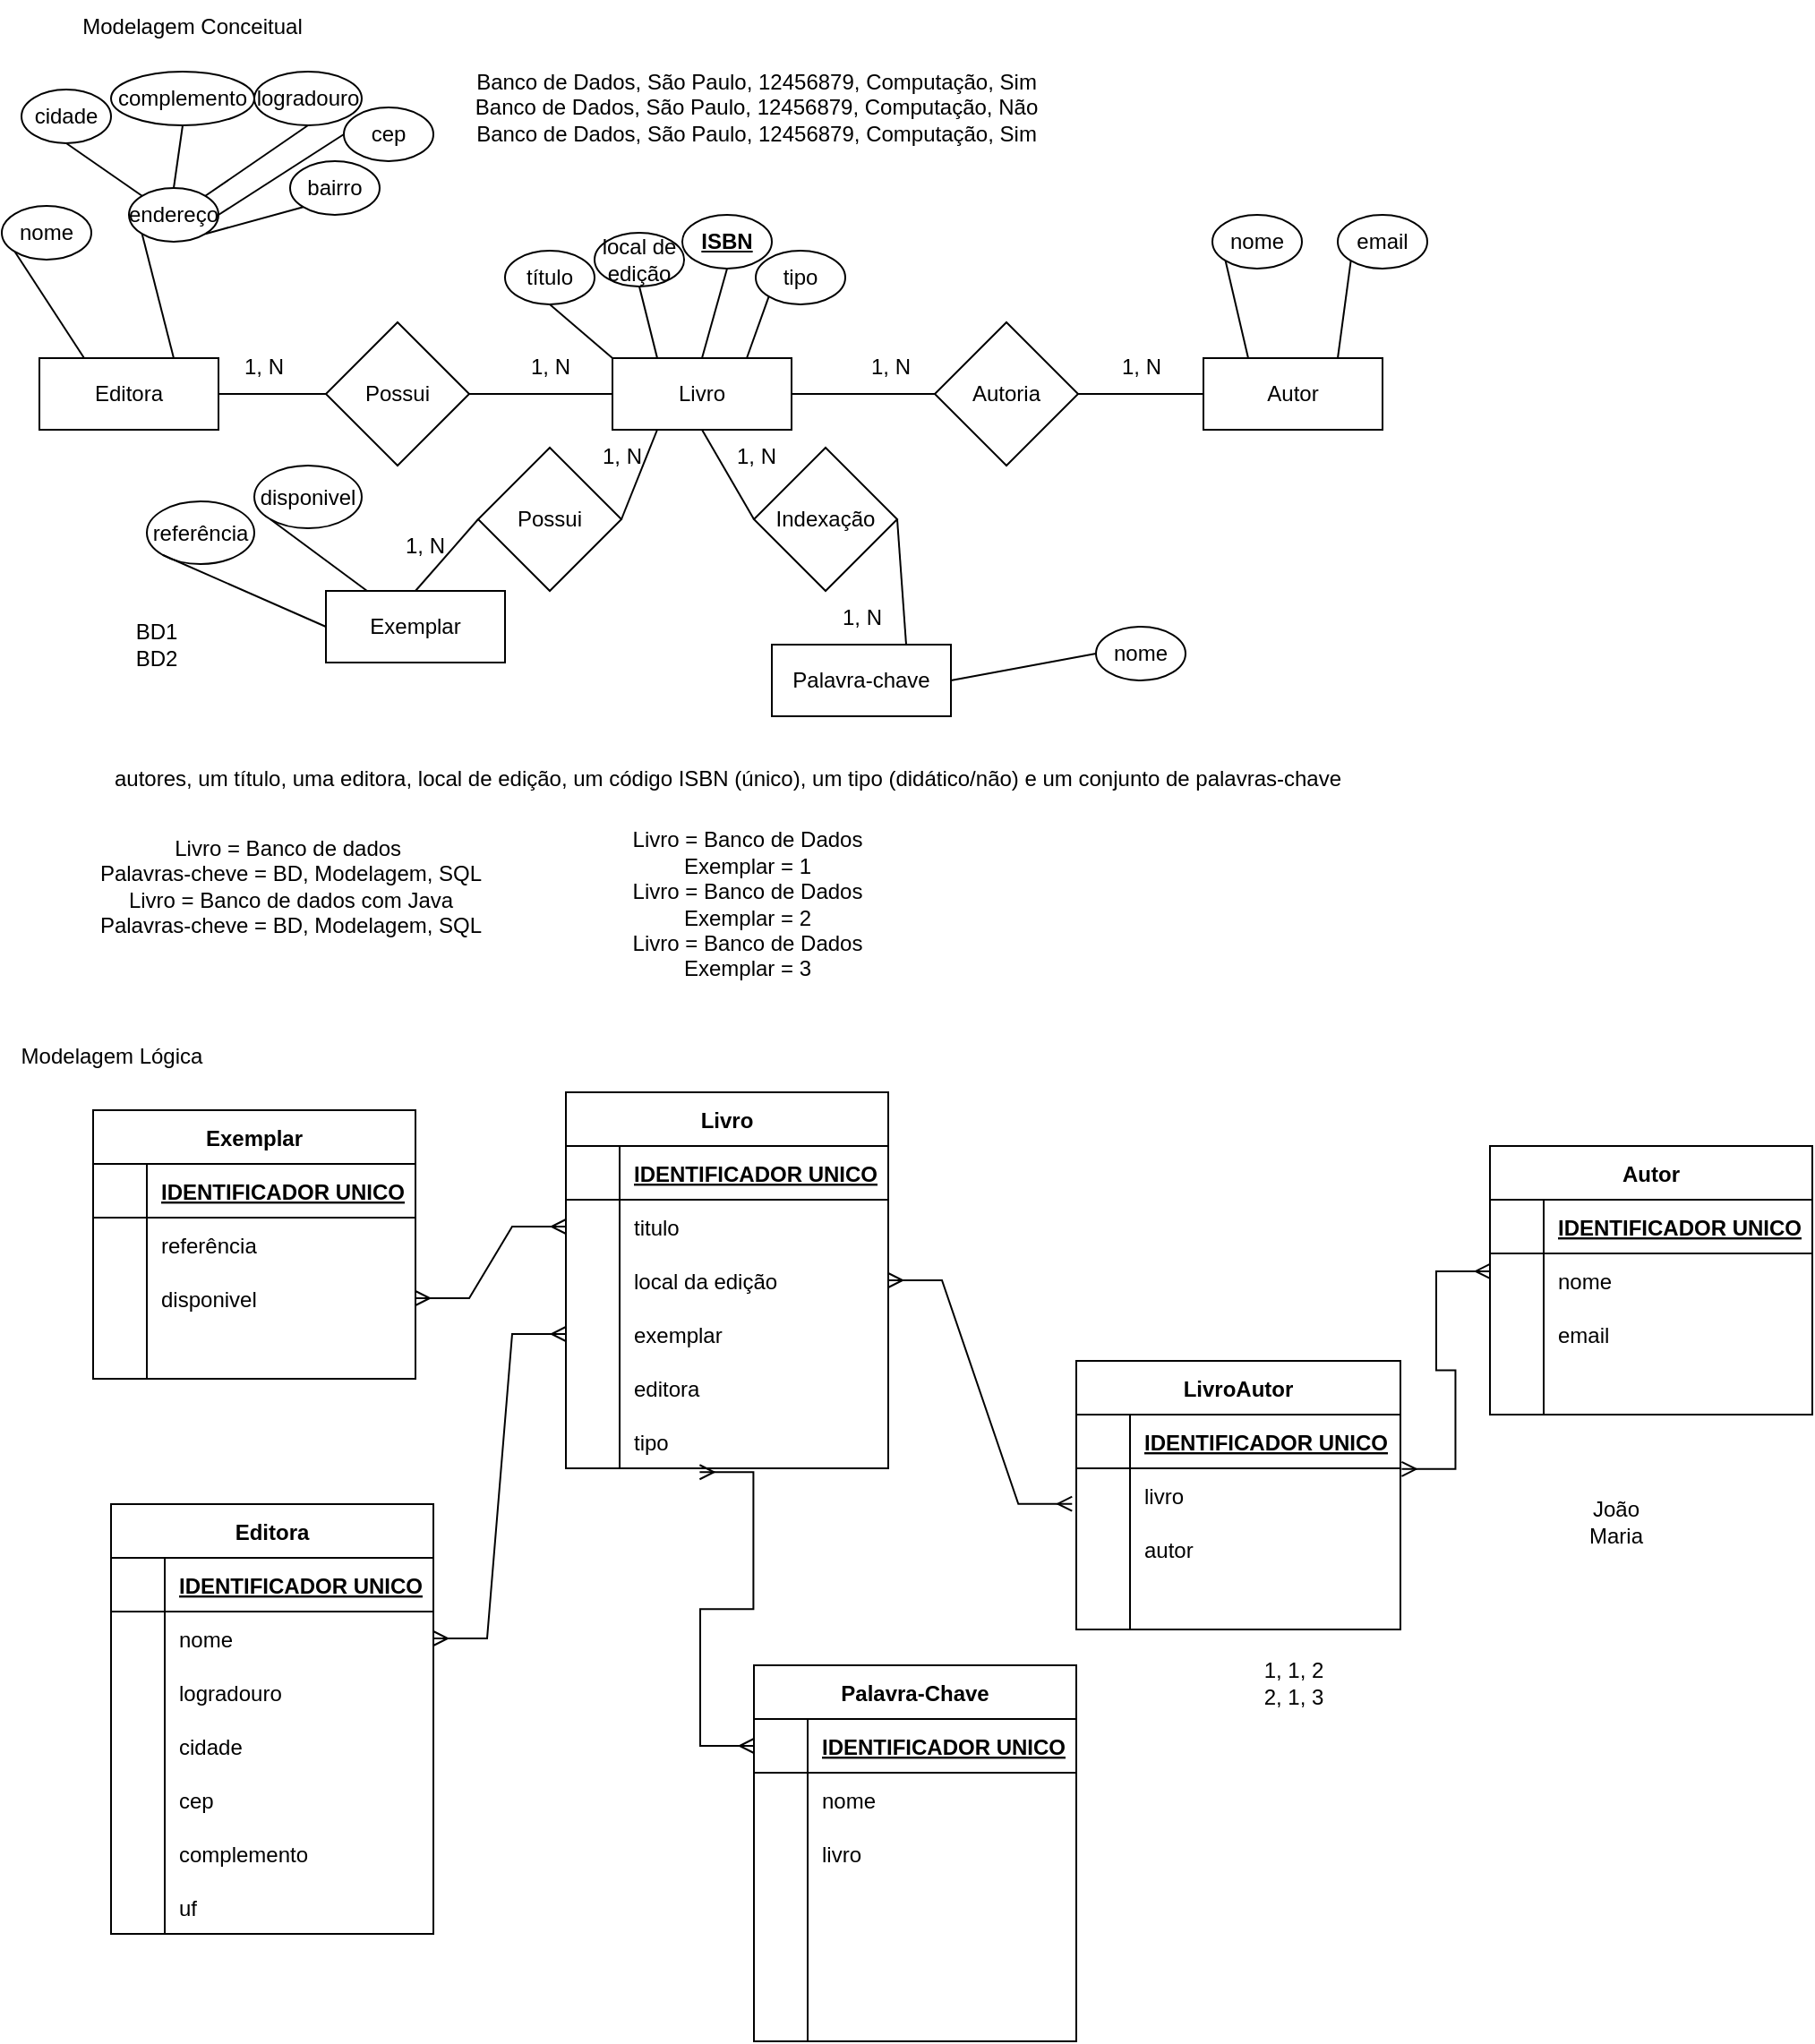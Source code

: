 <mxfile version="20.8.16" type="device"><diagram name="Página-1" id="pI5eYN1Rfsv0cfAv3GrL"><mxGraphModel dx="819" dy="455" grid="1" gridSize="10" guides="1" tooltips="1" connect="1" arrows="1" fold="1" page="1" pageScale="1" pageWidth="827" pageHeight="1169" math="0" shadow="0"><root><mxCell id="0"/><mxCell id="1" parent="0"/><mxCell id="MhJqX0n-lz1QTFy1PH6d-1" value="Livro" style="rounded=0;whiteSpace=wrap;html=1;" vertex="1" parent="1"><mxGeometry x="350" y="280" width="100" height="40" as="geometry"/></mxCell><mxCell id="MhJqX0n-lz1QTFy1PH6d-2" value="Autor" style="rounded=0;whiteSpace=wrap;html=1;" vertex="1" parent="1"><mxGeometry x="680" y="280" width="100" height="40" as="geometry"/></mxCell><mxCell id="MhJqX0n-lz1QTFy1PH6d-3" value="Editora" style="rounded=0;whiteSpace=wrap;html=1;" vertex="1" parent="1"><mxGeometry x="30" y="280" width="100" height="40" as="geometry"/></mxCell><mxCell id="MhJqX0n-lz1QTFy1PH6d-4" value="título" style="ellipse;whiteSpace=wrap;html=1;" vertex="1" parent="1"><mxGeometry x="290" y="220" width="50" height="30" as="geometry"/></mxCell><mxCell id="MhJqX0n-lz1QTFy1PH6d-6" value="autores, um título, uma editora, local de edição, um código ISBN (único), um tipo (didático/não) e um conjunto de palavras-chave" style="text;html=1;align=center;verticalAlign=middle;resizable=0;points=[];autosize=1;strokeColor=none;fillColor=none;" vertex="1" parent="1"><mxGeometry x="59" y="500" width="710" height="30" as="geometry"/></mxCell><mxCell id="MhJqX0n-lz1QTFy1PH6d-7" value="Autoria" style="rhombus;whiteSpace=wrap;html=1;" vertex="1" parent="1"><mxGeometry x="530" y="260" width="80" height="80" as="geometry"/></mxCell><mxCell id="MhJqX0n-lz1QTFy1PH6d-9" value="" style="endArrow=none;html=1;rounded=0;entryX=0;entryY=0.5;entryDx=0;entryDy=0;exitX=1;exitY=0.5;exitDx=0;exitDy=0;" edge="1" parent="1" source="MhJqX0n-lz1QTFy1PH6d-1" target="MhJqX0n-lz1QTFy1PH6d-7"><mxGeometry width="50" height="50" relative="1" as="geometry"><mxPoint x="380" y="410" as="sourcePoint"/><mxPoint x="430" y="360" as="targetPoint"/></mxGeometry></mxCell><mxCell id="MhJqX0n-lz1QTFy1PH6d-10" value="" style="endArrow=none;html=1;rounded=0;entryX=0;entryY=0.5;entryDx=0;entryDy=0;exitX=1;exitY=0.5;exitDx=0;exitDy=0;" edge="1" parent="1" source="MhJqX0n-lz1QTFy1PH6d-7" target="MhJqX0n-lz1QTFy1PH6d-2"><mxGeometry width="50" height="50" relative="1" as="geometry"><mxPoint x="630" y="310" as="sourcePoint"/><mxPoint x="670" y="299.71" as="targetPoint"/></mxGeometry></mxCell><mxCell id="MhJqX0n-lz1QTFy1PH6d-11" value="local de edição" style="ellipse;whiteSpace=wrap;html=1;" vertex="1" parent="1"><mxGeometry x="340" y="210" width="50" height="30" as="geometry"/></mxCell><mxCell id="MhJqX0n-lz1QTFy1PH6d-12" value="Possui" style="rhombus;whiteSpace=wrap;html=1;" vertex="1" parent="1"><mxGeometry x="190" y="260" width="80" height="80" as="geometry"/></mxCell><mxCell id="MhJqX0n-lz1QTFy1PH6d-13" value="" style="endArrow=none;html=1;rounded=0;entryX=0;entryY=0.5;entryDx=0;entryDy=0;exitX=1;exitY=0.5;exitDx=0;exitDy=0;" edge="1" parent="1" target="MhJqX0n-lz1QTFy1PH6d-12" source="MhJqX0n-lz1QTFy1PH6d-3"><mxGeometry width="50" height="50" relative="1" as="geometry"><mxPoint x="130" y="290" as="sourcePoint"/><mxPoint x="90" y="360" as="targetPoint"/></mxGeometry></mxCell><mxCell id="MhJqX0n-lz1QTFy1PH6d-14" value="" style="endArrow=none;html=1;rounded=0;entryX=0;entryY=0.5;entryDx=0;entryDy=0;exitX=1;exitY=0.5;exitDx=0;exitDy=0;" edge="1" parent="1" source="MhJqX0n-lz1QTFy1PH6d-12" target="MhJqX0n-lz1QTFy1PH6d-1"><mxGeometry width="50" height="50" relative="1" as="geometry"><mxPoint x="290" y="310" as="sourcePoint"/><mxPoint x="340" y="230" as="targetPoint"/></mxGeometry></mxCell><mxCell id="MhJqX0n-lz1QTFy1PH6d-15" value="&lt;u&gt;&lt;b&gt;ISBN&lt;/b&gt;&lt;/u&gt;" style="ellipse;whiteSpace=wrap;html=1;" vertex="1" parent="1"><mxGeometry x="389" y="200" width="50" height="30" as="geometry"/></mxCell><mxCell id="MhJqX0n-lz1QTFy1PH6d-16" value="tipo" style="ellipse;whiteSpace=wrap;html=1;" vertex="1" parent="1"><mxGeometry x="430" y="220" width="50" height="30" as="geometry"/></mxCell><mxCell id="MhJqX0n-lz1QTFy1PH6d-18" value="" style="endArrow=none;html=1;rounded=0;entryX=0.5;entryY=1;entryDx=0;entryDy=0;exitX=0;exitY=0;exitDx=0;exitDy=0;" edge="1" parent="1" source="MhJqX0n-lz1QTFy1PH6d-1" target="MhJqX0n-lz1QTFy1PH6d-4"><mxGeometry width="50" height="50" relative="1" as="geometry"><mxPoint x="260" y="390" as="sourcePoint"/><mxPoint x="310" y="340" as="targetPoint"/></mxGeometry></mxCell><mxCell id="MhJqX0n-lz1QTFy1PH6d-19" value="" style="endArrow=none;html=1;rounded=0;entryX=0.5;entryY=1;entryDx=0;entryDy=0;exitX=0.25;exitY=0;exitDx=0;exitDy=0;" edge="1" parent="1" source="MhJqX0n-lz1QTFy1PH6d-1" target="MhJqX0n-lz1QTFy1PH6d-11"><mxGeometry width="50" height="50" relative="1" as="geometry"><mxPoint x="360" y="290" as="sourcePoint"/><mxPoint x="325" y="260" as="targetPoint"/></mxGeometry></mxCell><mxCell id="MhJqX0n-lz1QTFy1PH6d-20" value="" style="endArrow=none;html=1;rounded=0;entryX=0.5;entryY=1;entryDx=0;entryDy=0;exitX=0.5;exitY=0;exitDx=0;exitDy=0;" edge="1" parent="1" source="MhJqX0n-lz1QTFy1PH6d-1" target="MhJqX0n-lz1QTFy1PH6d-15"><mxGeometry width="50" height="50" relative="1" as="geometry"><mxPoint x="370" y="300" as="sourcePoint"/><mxPoint x="335" y="270" as="targetPoint"/></mxGeometry></mxCell><mxCell id="MhJqX0n-lz1QTFy1PH6d-21" value="" style="endArrow=none;html=1;rounded=0;entryX=0;entryY=1;entryDx=0;entryDy=0;exitX=0.75;exitY=0;exitDx=0;exitDy=0;" edge="1" parent="1" source="MhJqX0n-lz1QTFy1PH6d-1" target="MhJqX0n-lz1QTFy1PH6d-16"><mxGeometry width="50" height="50" relative="1" as="geometry"><mxPoint x="380" y="310" as="sourcePoint"/><mxPoint x="345" y="280" as="targetPoint"/></mxGeometry></mxCell><mxCell id="MhJqX0n-lz1QTFy1PH6d-23" value="Livro = Banco de dados&amp;nbsp;&lt;br&gt;Palavras-cheve = BD, Modelagem, SQL&lt;br&gt;Livro = Banco de dados com Java&lt;br&gt;Palavras-cheve = BD, Modelagem, SQL" style="text;html=1;align=center;verticalAlign=middle;resizable=0;points=[];autosize=1;strokeColor=none;fillColor=none;" vertex="1" parent="1"><mxGeometry x="50" y="540" width="240" height="70" as="geometry"/></mxCell><mxCell id="MhJqX0n-lz1QTFy1PH6d-25" value="Palavra-chave" style="rounded=0;whiteSpace=wrap;html=1;" vertex="1" parent="1"><mxGeometry x="439" y="440" width="100" height="40" as="geometry"/></mxCell><mxCell id="MhJqX0n-lz1QTFy1PH6d-26" value="nome" style="ellipse;whiteSpace=wrap;html=1;" vertex="1" parent="1"><mxGeometry x="620" y="430" width="50" height="30" as="geometry"/></mxCell><mxCell id="MhJqX0n-lz1QTFy1PH6d-27" value="" style="endArrow=none;html=1;rounded=0;exitX=1;exitY=0.5;exitDx=0;exitDy=0;entryX=0;entryY=0.5;entryDx=0;entryDy=0;" edge="1" parent="1" target="MhJqX0n-lz1QTFy1PH6d-26" source="MhJqX0n-lz1QTFy1PH6d-25"><mxGeometry width="50" height="50" relative="1" as="geometry"><mxPoint x="539" y="445.28" as="sourcePoint"/><mxPoint x="590" y="450" as="targetPoint"/></mxGeometry></mxCell><mxCell id="MhJqX0n-lz1QTFy1PH6d-32" value="Indexação" style="rhombus;whiteSpace=wrap;html=1;" vertex="1" parent="1"><mxGeometry x="429" y="330" width="80" height="80" as="geometry"/></mxCell><mxCell id="MhJqX0n-lz1QTFy1PH6d-33" value="" style="endArrow=none;html=1;rounded=0;entryX=0;entryY=0.5;entryDx=0;entryDy=0;exitX=0.5;exitY=1;exitDx=0;exitDy=0;" edge="1" parent="1" target="MhJqX0n-lz1QTFy1PH6d-32" source="MhJqX0n-lz1QTFy1PH6d-1"><mxGeometry width="50" height="50" relative="1" as="geometry"><mxPoint x="389" y="330" as="sourcePoint"/><mxPoint x="329" y="430" as="targetPoint"/></mxGeometry></mxCell><mxCell id="MhJqX0n-lz1QTFy1PH6d-34" value="" style="endArrow=none;html=1;rounded=0;exitX=1;exitY=0.5;exitDx=0;exitDy=0;entryX=0.75;entryY=0;entryDx=0;entryDy=0;" edge="1" parent="1" source="MhJqX0n-lz1QTFy1PH6d-32" target="MhJqX0n-lz1QTFy1PH6d-25"><mxGeometry width="50" height="50" relative="1" as="geometry"><mxPoint x="529" y="380" as="sourcePoint"/><mxPoint x="519" y="420" as="targetPoint"/></mxGeometry></mxCell><mxCell id="MhJqX0n-lz1QTFy1PH6d-35" value="nome" style="ellipse;whiteSpace=wrap;html=1;" vertex="1" parent="1"><mxGeometry x="685" y="200" width="50" height="30" as="geometry"/></mxCell><mxCell id="MhJqX0n-lz1QTFy1PH6d-36" value="" style="endArrow=none;html=1;rounded=0;entryX=0;entryY=1;entryDx=0;entryDy=0;exitX=0.25;exitY=0;exitDx=0;exitDy=0;" edge="1" parent="1" target="MhJqX0n-lz1QTFy1PH6d-35" source="MhJqX0n-lz1QTFy1PH6d-2"><mxGeometry width="50" height="50" relative="1" as="geometry"><mxPoint x="680" y="260" as="sourcePoint"/><mxPoint x="600" y="260" as="targetPoint"/></mxGeometry></mxCell><mxCell id="MhJqX0n-lz1QTFy1PH6d-37" value="email" style="ellipse;whiteSpace=wrap;html=1;" vertex="1" parent="1"><mxGeometry x="755" y="200" width="50" height="30" as="geometry"/></mxCell><mxCell id="MhJqX0n-lz1QTFy1PH6d-38" value="" style="endArrow=none;html=1;rounded=0;entryX=0;entryY=1;entryDx=0;entryDy=0;exitX=0.75;exitY=0;exitDx=0;exitDy=0;" edge="1" parent="1" target="MhJqX0n-lz1QTFy1PH6d-37" source="MhJqX0n-lz1QTFy1PH6d-2"><mxGeometry width="50" height="50" relative="1" as="geometry"><mxPoint x="750" y="260" as="sourcePoint"/><mxPoint x="670" y="260" as="targetPoint"/></mxGeometry></mxCell><mxCell id="MhJqX0n-lz1QTFy1PH6d-39" value="nome" style="ellipse;whiteSpace=wrap;html=1;" vertex="1" parent="1"><mxGeometry x="9" y="195" width="50" height="30" as="geometry"/></mxCell><mxCell id="MhJqX0n-lz1QTFy1PH6d-40" value="" style="endArrow=none;html=1;rounded=0;entryX=0;entryY=1;entryDx=0;entryDy=0;exitX=0.25;exitY=0;exitDx=0;exitDy=0;" edge="1" parent="1" target="MhJqX0n-lz1QTFy1PH6d-39" source="MhJqX0n-lz1QTFy1PH6d-3"><mxGeometry width="50" height="50" relative="1" as="geometry"><mxPoint x="29" y="275" as="sourcePoint"/><mxPoint x="-76" y="255" as="targetPoint"/></mxGeometry></mxCell><mxCell id="MhJqX0n-lz1QTFy1PH6d-41" value="endereço" style="ellipse;whiteSpace=wrap;html=1;" vertex="1" parent="1"><mxGeometry x="80" y="185" width="50" height="30" as="geometry"/></mxCell><mxCell id="MhJqX0n-lz1QTFy1PH6d-42" value="" style="endArrow=none;html=1;rounded=0;entryX=0;entryY=1;entryDx=0;entryDy=0;exitX=0.75;exitY=0;exitDx=0;exitDy=0;" edge="1" parent="1" target="MhJqX0n-lz1QTFy1PH6d-41" source="MhJqX0n-lz1QTFy1PH6d-3"><mxGeometry width="50" height="50" relative="1" as="geometry"><mxPoint x="100" y="265" as="sourcePoint"/><mxPoint x="-5" y="245" as="targetPoint"/></mxGeometry></mxCell><mxCell id="MhJqX0n-lz1QTFy1PH6d-43" value="cidade" style="ellipse;whiteSpace=wrap;html=1;" vertex="1" parent="1"><mxGeometry x="20" y="130" width="50" height="30" as="geometry"/></mxCell><mxCell id="MhJqX0n-lz1QTFy1PH6d-44" value="complemento" style="ellipse;whiteSpace=wrap;html=1;" vertex="1" parent="1"><mxGeometry x="70" y="120" width="80" height="30" as="geometry"/></mxCell><mxCell id="MhJqX0n-lz1QTFy1PH6d-45" value="logradouro" style="ellipse;whiteSpace=wrap;html=1;" vertex="1" parent="1"><mxGeometry x="150" y="120" width="60" height="30" as="geometry"/></mxCell><mxCell id="MhJqX0n-lz1QTFy1PH6d-46" value="cep" style="ellipse;whiteSpace=wrap;html=1;" vertex="1" parent="1"><mxGeometry x="200" y="140" width="50" height="30" as="geometry"/></mxCell><mxCell id="MhJqX0n-lz1QTFy1PH6d-47" value="bairro" style="ellipse;whiteSpace=wrap;html=1;" vertex="1" parent="1"><mxGeometry x="170" y="170" width="50" height="30" as="geometry"/></mxCell><mxCell id="MhJqX0n-lz1QTFy1PH6d-48" value="" style="endArrow=none;html=1;rounded=0;entryX=0.5;entryY=1;entryDx=0;entryDy=0;exitX=0;exitY=0;exitDx=0;exitDy=0;" edge="1" parent="1" source="MhJqX0n-lz1QTFy1PH6d-41" target="MhJqX0n-lz1QTFy1PH6d-43"><mxGeometry width="50" height="50" relative="1" as="geometry"><mxPoint x="115" y="290" as="sourcePoint"/><mxPoint x="97.391" y="220.647" as="targetPoint"/></mxGeometry></mxCell><mxCell id="MhJqX0n-lz1QTFy1PH6d-49" value="" style="endArrow=none;html=1;rounded=0;entryX=0.5;entryY=1;entryDx=0;entryDy=0;exitX=0.5;exitY=0;exitDx=0;exitDy=0;" edge="1" parent="1" source="MhJqX0n-lz1QTFy1PH6d-41" target="MhJqX0n-lz1QTFy1PH6d-44"><mxGeometry width="50" height="50" relative="1" as="geometry"><mxPoint x="97.391" y="199.353" as="sourcePoint"/><mxPoint x="55" y="170" as="targetPoint"/></mxGeometry></mxCell><mxCell id="MhJqX0n-lz1QTFy1PH6d-50" value="" style="endArrow=none;html=1;rounded=0;entryX=0.5;entryY=1;entryDx=0;entryDy=0;exitX=1;exitY=0;exitDx=0;exitDy=0;" edge="1" parent="1" source="MhJqX0n-lz1QTFy1PH6d-41" target="MhJqX0n-lz1QTFy1PH6d-45"><mxGeometry width="50" height="50" relative="1" as="geometry"><mxPoint x="107.391" y="209.353" as="sourcePoint"/><mxPoint x="65" y="180" as="targetPoint"/></mxGeometry></mxCell><mxCell id="MhJqX0n-lz1QTFy1PH6d-51" value="" style="endArrow=none;html=1;rounded=0;entryX=0;entryY=0.5;entryDx=0;entryDy=0;exitX=1;exitY=0.5;exitDx=0;exitDy=0;" edge="1" parent="1" source="MhJqX0n-lz1QTFy1PH6d-41" target="MhJqX0n-lz1QTFy1PH6d-46"><mxGeometry width="50" height="50" relative="1" as="geometry"><mxPoint x="117.391" y="219.353" as="sourcePoint"/><mxPoint x="75" y="190" as="targetPoint"/></mxGeometry></mxCell><mxCell id="MhJqX0n-lz1QTFy1PH6d-52" value="" style="endArrow=none;html=1;rounded=0;entryX=0;entryY=1;entryDx=0;entryDy=0;exitX=1;exitY=1;exitDx=0;exitDy=0;" edge="1" parent="1" source="MhJqX0n-lz1QTFy1PH6d-41" target="MhJqX0n-lz1QTFy1PH6d-47"><mxGeometry width="50" height="50" relative="1" as="geometry"><mxPoint x="127.391" y="229.353" as="sourcePoint"/><mxPoint x="85" y="200" as="targetPoint"/></mxGeometry></mxCell><mxCell id="MhJqX0n-lz1QTFy1PH6d-53" value="Livro = Banco de Dados&lt;br&gt;Exemplar = 1&lt;br&gt;Livro = Banco de Dados&lt;br&gt;Exemplar = 2&lt;br&gt;Livro = Banco de Dados&lt;br&gt;Exemplar = 3" style="text;html=1;align=center;verticalAlign=middle;resizable=0;points=[];autosize=1;strokeColor=none;fillColor=none;" vertex="1" parent="1"><mxGeometry x="350" y="535" width="150" height="100" as="geometry"/></mxCell><mxCell id="MhJqX0n-lz1QTFy1PH6d-58" value="Exemplar" style="rounded=0;whiteSpace=wrap;html=1;" vertex="1" parent="1"><mxGeometry x="190" y="410" width="100" height="40" as="geometry"/></mxCell><mxCell id="MhJqX0n-lz1QTFy1PH6d-59" value="referência" style="ellipse;whiteSpace=wrap;html=1;" vertex="1" parent="1"><mxGeometry x="90" y="360" width="60" height="35" as="geometry"/></mxCell><mxCell id="MhJqX0n-lz1QTFy1PH6d-60" value="" style="endArrow=none;html=1;rounded=0;entryX=0;entryY=1;entryDx=0;entryDy=0;exitX=0;exitY=0.5;exitDx=0;exitDy=0;" edge="1" parent="1" target="MhJqX0n-lz1QTFy1PH6d-59" source="MhJqX0n-lz1QTFy1PH6d-58"><mxGeometry width="50" height="50" relative="1" as="geometry"><mxPoint x="186" y="440" as="sourcePoint"/><mxPoint x="55" y="415" as="targetPoint"/></mxGeometry></mxCell><mxCell id="MhJqX0n-lz1QTFy1PH6d-61" value="BD1&lt;br&gt;BD2&lt;br&gt;" style="text;html=1;align=center;verticalAlign=middle;resizable=0;points=[];autosize=1;strokeColor=none;fillColor=none;" vertex="1" parent="1"><mxGeometry x="70" y="420" width="50" height="40" as="geometry"/></mxCell><mxCell id="MhJqX0n-lz1QTFy1PH6d-64" value="Possui" style="rhombus;whiteSpace=wrap;html=1;" vertex="1" parent="1"><mxGeometry x="275" y="330" width="80" height="80" as="geometry"/></mxCell><mxCell id="MhJqX0n-lz1QTFy1PH6d-65" value="" style="endArrow=none;html=1;rounded=0;entryX=0;entryY=0.5;entryDx=0;entryDy=0;exitX=0.5;exitY=0;exitDx=0;exitDy=0;" edge="1" parent="1" target="MhJqX0n-lz1QTFy1PH6d-64" source="MhJqX0n-lz1QTFy1PH6d-58"><mxGeometry width="50" height="50" relative="1" as="geometry"><mxPoint x="200" y="385" as="sourcePoint"/><mxPoint x="175" y="430" as="targetPoint"/></mxGeometry></mxCell><mxCell id="MhJqX0n-lz1QTFy1PH6d-66" value="" style="endArrow=none;html=1;rounded=0;entryX=0.25;entryY=1;entryDx=0;entryDy=0;exitX=1;exitY=0.5;exitDx=0;exitDy=0;" edge="1" parent="1" source="MhJqX0n-lz1QTFy1PH6d-64" target="MhJqX0n-lz1QTFy1PH6d-1"><mxGeometry width="50" height="50" relative="1" as="geometry"><mxPoint x="375" y="380" as="sourcePoint"/><mxPoint x="335" y="295" as="targetPoint"/></mxGeometry></mxCell><mxCell id="MhJqX0n-lz1QTFy1PH6d-67" value="disponivel" style="ellipse;whiteSpace=wrap;html=1;" vertex="1" parent="1"><mxGeometry x="150" y="340" width="60" height="35" as="geometry"/></mxCell><mxCell id="MhJqX0n-lz1QTFy1PH6d-68" value="" style="endArrow=none;html=1;rounded=0;entryX=0;entryY=1;entryDx=0;entryDy=0;" edge="1" parent="1" target="MhJqX0n-lz1QTFy1PH6d-67" source="MhJqX0n-lz1QTFy1PH6d-58"><mxGeometry width="50" height="50" relative="1" as="geometry"><mxPoint x="250" y="410" as="sourcePoint"/><mxPoint x="115" y="395" as="targetPoint"/></mxGeometry></mxCell><mxCell id="MhJqX0n-lz1QTFy1PH6d-70" value="Banco de Dados, São Paulo, 12456879, Computação, Sim&lt;br&gt;Banco de Dados, São Paulo, 12456879, Computação, Não&lt;br&gt;Banco de Dados, São Paulo, 12456879, Computação, Sim" style="text;html=1;align=center;verticalAlign=middle;resizable=0;points=[];autosize=1;strokeColor=none;fillColor=none;" vertex="1" parent="1"><mxGeometry x="260" y="110" width="340" height="60" as="geometry"/></mxCell><mxCell id="MhJqX0n-lz1QTFy1PH6d-72" value="1, N" style="text;html=1;align=center;verticalAlign=middle;resizable=0;points=[];autosize=1;strokeColor=none;fillColor=none;" vertex="1" parent="1"><mxGeometry x="290" y="270" width="50" height="30" as="geometry"/></mxCell><mxCell id="MhJqX0n-lz1QTFy1PH6d-74" value="1, N" style="text;html=1;align=center;verticalAlign=middle;resizable=0;points=[];autosize=1;strokeColor=none;fillColor=none;" vertex="1" parent="1"><mxGeometry x="130" y="270" width="50" height="30" as="geometry"/></mxCell><mxCell id="MhJqX0n-lz1QTFy1PH6d-75" value="1, N" style="text;html=1;align=center;verticalAlign=middle;resizable=0;points=[];autosize=1;strokeColor=none;fillColor=none;" vertex="1" parent="1"><mxGeometry x="330" y="320" width="50" height="30" as="geometry"/></mxCell><mxCell id="MhJqX0n-lz1QTFy1PH6d-76" value="1, N" style="text;html=1;align=center;verticalAlign=middle;resizable=0;points=[];autosize=1;strokeColor=none;fillColor=none;" vertex="1" parent="1"><mxGeometry x="220" y="370" width="50" height="30" as="geometry"/></mxCell><mxCell id="MhJqX0n-lz1QTFy1PH6d-77" value="1, N" style="text;html=1;align=center;verticalAlign=middle;resizable=0;points=[];autosize=1;strokeColor=none;fillColor=none;" vertex="1" parent="1"><mxGeometry x="405" y="320" width="50" height="30" as="geometry"/></mxCell><mxCell id="MhJqX0n-lz1QTFy1PH6d-78" value="1, N" style="text;html=1;align=center;verticalAlign=middle;resizable=0;points=[];autosize=1;strokeColor=none;fillColor=none;" vertex="1" parent="1"><mxGeometry x="464" y="410" width="50" height="30" as="geometry"/></mxCell><mxCell id="MhJqX0n-lz1QTFy1PH6d-79" value="1, N" style="text;html=1;align=center;verticalAlign=middle;resizable=0;points=[];autosize=1;strokeColor=none;fillColor=none;" vertex="1" parent="1"><mxGeometry x="480" y="270" width="50" height="30" as="geometry"/></mxCell><mxCell id="MhJqX0n-lz1QTFy1PH6d-80" value="1, N" style="text;html=1;align=center;verticalAlign=middle;resizable=0;points=[];autosize=1;strokeColor=none;fillColor=none;" vertex="1" parent="1"><mxGeometry x="620" y="270" width="50" height="30" as="geometry"/></mxCell><mxCell id="MhJqX0n-lz1QTFy1PH6d-81" value="Modelagem Conceitual" style="text;html=1;align=center;verticalAlign=middle;resizable=0;points=[];autosize=1;strokeColor=none;fillColor=none;" vertex="1" parent="1"><mxGeometry x="40" y="80" width="150" height="30" as="geometry"/></mxCell><mxCell id="MhJqX0n-lz1QTFy1PH6d-82" value="Modelagem Lógica" style="text;html=1;align=center;verticalAlign=middle;resizable=0;points=[];autosize=1;strokeColor=none;fillColor=none;" vertex="1" parent="1"><mxGeometry x="10" y="655" width="120" height="30" as="geometry"/></mxCell><mxCell id="MhJqX0n-lz1QTFy1PH6d-84" value="Exemplar" style="shape=table;startSize=30;container=1;collapsible=1;childLayout=tableLayout;fixedRows=1;rowLines=0;fontStyle=1;align=center;resizeLast=1;" vertex="1" parent="1"><mxGeometry x="60" y="700" width="180" height="150" as="geometry"/></mxCell><mxCell id="MhJqX0n-lz1QTFy1PH6d-85" value="" style="shape=tableRow;horizontal=0;startSize=0;swimlaneHead=0;swimlaneBody=0;fillColor=none;collapsible=0;dropTarget=0;points=[[0,0.5],[1,0.5]];portConstraint=eastwest;top=0;left=0;right=0;bottom=1;" vertex="1" parent="MhJqX0n-lz1QTFy1PH6d-84"><mxGeometry y="30" width="180" height="30" as="geometry"/></mxCell><mxCell id="MhJqX0n-lz1QTFy1PH6d-86" value="" style="shape=partialRectangle;connectable=0;fillColor=none;top=0;left=0;bottom=0;right=0;fontStyle=1;overflow=hidden;" vertex="1" parent="MhJqX0n-lz1QTFy1PH6d-85"><mxGeometry width="30" height="30" as="geometry"><mxRectangle width="30" height="30" as="alternateBounds"/></mxGeometry></mxCell><mxCell id="MhJqX0n-lz1QTFy1PH6d-87" value="IDENTIFICADOR UNICO" style="shape=partialRectangle;connectable=0;fillColor=none;top=0;left=0;bottom=0;right=0;align=left;spacingLeft=6;fontStyle=5;overflow=hidden;" vertex="1" parent="MhJqX0n-lz1QTFy1PH6d-85"><mxGeometry x="30" width="150" height="30" as="geometry"><mxRectangle width="150" height="30" as="alternateBounds"/></mxGeometry></mxCell><mxCell id="MhJqX0n-lz1QTFy1PH6d-88" value="" style="shape=tableRow;horizontal=0;startSize=0;swimlaneHead=0;swimlaneBody=0;fillColor=none;collapsible=0;dropTarget=0;points=[[0,0.5],[1,0.5]];portConstraint=eastwest;top=0;left=0;right=0;bottom=0;" vertex="1" parent="MhJqX0n-lz1QTFy1PH6d-84"><mxGeometry y="60" width="180" height="30" as="geometry"/></mxCell><mxCell id="MhJqX0n-lz1QTFy1PH6d-89" value="" style="shape=partialRectangle;connectable=0;fillColor=none;top=0;left=0;bottom=0;right=0;editable=1;overflow=hidden;" vertex="1" parent="MhJqX0n-lz1QTFy1PH6d-88"><mxGeometry width="30" height="30" as="geometry"><mxRectangle width="30" height="30" as="alternateBounds"/></mxGeometry></mxCell><mxCell id="MhJqX0n-lz1QTFy1PH6d-90" value="referência" style="shape=partialRectangle;connectable=0;fillColor=none;top=0;left=0;bottom=0;right=0;align=left;spacingLeft=6;overflow=hidden;" vertex="1" parent="MhJqX0n-lz1QTFy1PH6d-88"><mxGeometry x="30" width="150" height="30" as="geometry"><mxRectangle width="150" height="30" as="alternateBounds"/></mxGeometry></mxCell><mxCell id="MhJqX0n-lz1QTFy1PH6d-91" value="" style="shape=tableRow;horizontal=0;startSize=0;swimlaneHead=0;swimlaneBody=0;fillColor=none;collapsible=0;dropTarget=0;points=[[0,0.5],[1,0.5]];portConstraint=eastwest;top=0;left=0;right=0;bottom=0;" vertex="1" parent="MhJqX0n-lz1QTFy1PH6d-84"><mxGeometry y="90" width="180" height="30" as="geometry"/></mxCell><mxCell id="MhJqX0n-lz1QTFy1PH6d-92" value="" style="shape=partialRectangle;connectable=0;fillColor=none;top=0;left=0;bottom=0;right=0;editable=1;overflow=hidden;" vertex="1" parent="MhJqX0n-lz1QTFy1PH6d-91"><mxGeometry width="30" height="30" as="geometry"><mxRectangle width="30" height="30" as="alternateBounds"/></mxGeometry></mxCell><mxCell id="MhJqX0n-lz1QTFy1PH6d-93" value="disponivel" style="shape=partialRectangle;connectable=0;fillColor=none;top=0;left=0;bottom=0;right=0;align=left;spacingLeft=6;overflow=hidden;" vertex="1" parent="MhJqX0n-lz1QTFy1PH6d-91"><mxGeometry x="30" width="150" height="30" as="geometry"><mxRectangle width="150" height="30" as="alternateBounds"/></mxGeometry></mxCell><mxCell id="MhJqX0n-lz1QTFy1PH6d-94" value="" style="shape=tableRow;horizontal=0;startSize=0;swimlaneHead=0;swimlaneBody=0;fillColor=none;collapsible=0;dropTarget=0;points=[[0,0.5],[1,0.5]];portConstraint=eastwest;top=0;left=0;right=0;bottom=0;" vertex="1" parent="MhJqX0n-lz1QTFy1PH6d-84"><mxGeometry y="120" width="180" height="30" as="geometry"/></mxCell><mxCell id="MhJqX0n-lz1QTFy1PH6d-95" value="" style="shape=partialRectangle;connectable=0;fillColor=none;top=0;left=0;bottom=0;right=0;editable=1;overflow=hidden;" vertex="1" parent="MhJqX0n-lz1QTFy1PH6d-94"><mxGeometry width="30" height="30" as="geometry"><mxRectangle width="30" height="30" as="alternateBounds"/></mxGeometry></mxCell><mxCell id="MhJqX0n-lz1QTFy1PH6d-96" value="" style="shape=partialRectangle;connectable=0;fillColor=none;top=0;left=0;bottom=0;right=0;align=left;spacingLeft=6;overflow=hidden;" vertex="1" parent="MhJqX0n-lz1QTFy1PH6d-94"><mxGeometry x="30" width="150" height="30" as="geometry"><mxRectangle width="150" height="30" as="alternateBounds"/></mxGeometry></mxCell><mxCell id="MhJqX0n-lz1QTFy1PH6d-97" value="Livro" style="shape=table;startSize=30;container=1;collapsible=1;childLayout=tableLayout;fixedRows=1;rowLines=0;fontStyle=1;align=center;resizeLast=1;" vertex="1" parent="1"><mxGeometry x="324" y="690" width="180" height="210" as="geometry"/></mxCell><mxCell id="MhJqX0n-lz1QTFy1PH6d-98" value="" style="shape=tableRow;horizontal=0;startSize=0;swimlaneHead=0;swimlaneBody=0;fillColor=none;collapsible=0;dropTarget=0;points=[[0,0.5],[1,0.5]];portConstraint=eastwest;top=0;left=0;right=0;bottom=1;" vertex="1" parent="MhJqX0n-lz1QTFy1PH6d-97"><mxGeometry y="30" width="180" height="30" as="geometry"/></mxCell><mxCell id="MhJqX0n-lz1QTFy1PH6d-99" value="" style="shape=partialRectangle;connectable=0;fillColor=none;top=0;left=0;bottom=0;right=0;fontStyle=1;overflow=hidden;" vertex="1" parent="MhJqX0n-lz1QTFy1PH6d-98"><mxGeometry width="30" height="30" as="geometry"><mxRectangle width="30" height="30" as="alternateBounds"/></mxGeometry></mxCell><mxCell id="MhJqX0n-lz1QTFy1PH6d-100" value="IDENTIFICADOR UNICO" style="shape=partialRectangle;connectable=0;fillColor=none;top=0;left=0;bottom=0;right=0;align=left;spacingLeft=6;fontStyle=5;overflow=hidden;" vertex="1" parent="MhJqX0n-lz1QTFy1PH6d-98"><mxGeometry x="30" width="150" height="30" as="geometry"><mxRectangle width="150" height="30" as="alternateBounds"/></mxGeometry></mxCell><mxCell id="MhJqX0n-lz1QTFy1PH6d-101" value="" style="shape=tableRow;horizontal=0;startSize=0;swimlaneHead=0;swimlaneBody=0;fillColor=none;collapsible=0;dropTarget=0;points=[[0,0.5],[1,0.5]];portConstraint=eastwest;top=0;left=0;right=0;bottom=0;" vertex="1" parent="MhJqX0n-lz1QTFy1PH6d-97"><mxGeometry y="60" width="180" height="30" as="geometry"/></mxCell><mxCell id="MhJqX0n-lz1QTFy1PH6d-102" value="" style="shape=partialRectangle;connectable=0;fillColor=none;top=0;left=0;bottom=0;right=0;editable=1;overflow=hidden;" vertex="1" parent="MhJqX0n-lz1QTFy1PH6d-101"><mxGeometry width="30" height="30" as="geometry"><mxRectangle width="30" height="30" as="alternateBounds"/></mxGeometry></mxCell><mxCell id="MhJqX0n-lz1QTFy1PH6d-103" value="titulo" style="shape=partialRectangle;connectable=0;fillColor=none;top=0;left=0;bottom=0;right=0;align=left;spacingLeft=6;overflow=hidden;" vertex="1" parent="MhJqX0n-lz1QTFy1PH6d-101"><mxGeometry x="30" width="150" height="30" as="geometry"><mxRectangle width="150" height="30" as="alternateBounds"/></mxGeometry></mxCell><mxCell id="MhJqX0n-lz1QTFy1PH6d-104" value="" style="shape=tableRow;horizontal=0;startSize=0;swimlaneHead=0;swimlaneBody=0;fillColor=none;collapsible=0;dropTarget=0;points=[[0,0.5],[1,0.5]];portConstraint=eastwest;top=0;left=0;right=0;bottom=0;" vertex="1" parent="MhJqX0n-lz1QTFy1PH6d-97"><mxGeometry y="90" width="180" height="30" as="geometry"/></mxCell><mxCell id="MhJqX0n-lz1QTFy1PH6d-105" value="" style="shape=partialRectangle;connectable=0;fillColor=none;top=0;left=0;bottom=0;right=0;editable=1;overflow=hidden;" vertex="1" parent="MhJqX0n-lz1QTFy1PH6d-104"><mxGeometry width="30" height="30" as="geometry"><mxRectangle width="30" height="30" as="alternateBounds"/></mxGeometry></mxCell><mxCell id="MhJqX0n-lz1QTFy1PH6d-106" value="local da edição" style="shape=partialRectangle;connectable=0;fillColor=none;top=0;left=0;bottom=0;right=0;align=left;spacingLeft=6;overflow=hidden;" vertex="1" parent="MhJqX0n-lz1QTFy1PH6d-104"><mxGeometry x="30" width="150" height="30" as="geometry"><mxRectangle width="150" height="30" as="alternateBounds"/></mxGeometry></mxCell><mxCell id="MhJqX0n-lz1QTFy1PH6d-107" value="" style="shape=tableRow;horizontal=0;startSize=0;swimlaneHead=0;swimlaneBody=0;fillColor=none;collapsible=0;dropTarget=0;points=[[0,0.5],[1,0.5]];portConstraint=eastwest;top=0;left=0;right=0;bottom=0;" vertex="1" parent="MhJqX0n-lz1QTFy1PH6d-97"><mxGeometry y="120" width="180" height="30" as="geometry"/></mxCell><mxCell id="MhJqX0n-lz1QTFy1PH6d-108" value="" style="shape=partialRectangle;connectable=0;fillColor=none;top=0;left=0;bottom=0;right=0;editable=1;overflow=hidden;" vertex="1" parent="MhJqX0n-lz1QTFy1PH6d-107"><mxGeometry width="30" height="30" as="geometry"><mxRectangle width="30" height="30" as="alternateBounds"/></mxGeometry></mxCell><mxCell id="MhJqX0n-lz1QTFy1PH6d-109" value="exemplar" style="shape=partialRectangle;connectable=0;fillColor=none;top=0;left=0;bottom=0;right=0;align=left;spacingLeft=6;overflow=hidden;" vertex="1" parent="MhJqX0n-lz1QTFy1PH6d-107"><mxGeometry x="30" width="150" height="30" as="geometry"><mxRectangle width="150" height="30" as="alternateBounds"/></mxGeometry></mxCell><mxCell id="MhJqX0n-lz1QTFy1PH6d-110" value="" style="shape=tableRow;horizontal=0;startSize=0;swimlaneHead=0;swimlaneBody=0;fillColor=none;collapsible=0;dropTarget=0;points=[[0,0.5],[1,0.5]];portConstraint=eastwest;top=0;left=0;right=0;bottom=0;" vertex="1" parent="MhJqX0n-lz1QTFy1PH6d-97"><mxGeometry y="150" width="180" height="30" as="geometry"/></mxCell><mxCell id="MhJqX0n-lz1QTFy1PH6d-111" value="" style="shape=partialRectangle;connectable=0;fillColor=none;top=0;left=0;bottom=0;right=0;editable=1;overflow=hidden;" vertex="1" parent="MhJqX0n-lz1QTFy1PH6d-110"><mxGeometry width="30" height="30" as="geometry"><mxRectangle width="30" height="30" as="alternateBounds"/></mxGeometry></mxCell><mxCell id="MhJqX0n-lz1QTFy1PH6d-112" value="editora" style="shape=partialRectangle;connectable=0;fillColor=none;top=0;left=0;bottom=0;right=0;align=left;spacingLeft=6;overflow=hidden;" vertex="1" parent="MhJqX0n-lz1QTFy1PH6d-110"><mxGeometry x="30" width="150" height="30" as="geometry"><mxRectangle width="150" height="30" as="alternateBounds"/></mxGeometry></mxCell><mxCell id="MhJqX0n-lz1QTFy1PH6d-113" value="" style="shape=tableRow;horizontal=0;startSize=0;swimlaneHead=0;swimlaneBody=0;fillColor=none;collapsible=0;dropTarget=0;points=[[0,0.5],[1,0.5]];portConstraint=eastwest;top=0;left=0;right=0;bottom=0;" vertex="1" parent="MhJqX0n-lz1QTFy1PH6d-97"><mxGeometry y="180" width="180" height="30" as="geometry"/></mxCell><mxCell id="MhJqX0n-lz1QTFy1PH6d-114" value="" style="shape=partialRectangle;connectable=0;fillColor=none;top=0;left=0;bottom=0;right=0;editable=1;overflow=hidden;" vertex="1" parent="MhJqX0n-lz1QTFy1PH6d-113"><mxGeometry width="30" height="30" as="geometry"><mxRectangle width="30" height="30" as="alternateBounds"/></mxGeometry></mxCell><mxCell id="MhJqX0n-lz1QTFy1PH6d-115" value="tipo" style="shape=partialRectangle;connectable=0;fillColor=none;top=0;left=0;bottom=0;right=0;align=left;spacingLeft=6;overflow=hidden;" vertex="1" parent="MhJqX0n-lz1QTFy1PH6d-113"><mxGeometry x="30" width="150" height="30" as="geometry"><mxRectangle width="150" height="30" as="alternateBounds"/></mxGeometry></mxCell><mxCell id="MhJqX0n-lz1QTFy1PH6d-116" value="Autor" style="shape=table;startSize=30;container=1;collapsible=1;childLayout=tableLayout;fixedRows=1;rowLines=0;fontStyle=1;align=center;resizeLast=1;" vertex="1" parent="1"><mxGeometry x="840" y="720" width="180" height="150" as="geometry"/></mxCell><mxCell id="MhJqX0n-lz1QTFy1PH6d-117" value="" style="shape=tableRow;horizontal=0;startSize=0;swimlaneHead=0;swimlaneBody=0;fillColor=none;collapsible=0;dropTarget=0;points=[[0,0.5],[1,0.5]];portConstraint=eastwest;top=0;left=0;right=0;bottom=1;" vertex="1" parent="MhJqX0n-lz1QTFy1PH6d-116"><mxGeometry y="30" width="180" height="30" as="geometry"/></mxCell><mxCell id="MhJqX0n-lz1QTFy1PH6d-118" value="" style="shape=partialRectangle;connectable=0;fillColor=none;top=0;left=0;bottom=0;right=0;fontStyle=1;overflow=hidden;" vertex="1" parent="MhJqX0n-lz1QTFy1PH6d-117"><mxGeometry width="30" height="30" as="geometry"><mxRectangle width="30" height="30" as="alternateBounds"/></mxGeometry></mxCell><mxCell id="MhJqX0n-lz1QTFy1PH6d-119" value="IDENTIFICADOR UNICO" style="shape=partialRectangle;connectable=0;fillColor=none;top=0;left=0;bottom=0;right=0;align=left;spacingLeft=6;fontStyle=5;overflow=hidden;" vertex="1" parent="MhJqX0n-lz1QTFy1PH6d-117"><mxGeometry x="30" width="150" height="30" as="geometry"><mxRectangle width="150" height="30" as="alternateBounds"/></mxGeometry></mxCell><mxCell id="MhJqX0n-lz1QTFy1PH6d-120" value="" style="shape=tableRow;horizontal=0;startSize=0;swimlaneHead=0;swimlaneBody=0;fillColor=none;collapsible=0;dropTarget=0;points=[[0,0.5],[1,0.5]];portConstraint=eastwest;top=0;left=0;right=0;bottom=0;" vertex="1" parent="MhJqX0n-lz1QTFy1PH6d-116"><mxGeometry y="60" width="180" height="30" as="geometry"/></mxCell><mxCell id="MhJqX0n-lz1QTFy1PH6d-121" value="" style="shape=partialRectangle;connectable=0;fillColor=none;top=0;left=0;bottom=0;right=0;editable=1;overflow=hidden;" vertex="1" parent="MhJqX0n-lz1QTFy1PH6d-120"><mxGeometry width="30" height="30" as="geometry"><mxRectangle width="30" height="30" as="alternateBounds"/></mxGeometry></mxCell><mxCell id="MhJqX0n-lz1QTFy1PH6d-122" value="nome" style="shape=partialRectangle;connectable=0;fillColor=none;top=0;left=0;bottom=0;right=0;align=left;spacingLeft=6;overflow=hidden;" vertex="1" parent="MhJqX0n-lz1QTFy1PH6d-120"><mxGeometry x="30" width="150" height="30" as="geometry"><mxRectangle width="150" height="30" as="alternateBounds"/></mxGeometry></mxCell><mxCell id="MhJqX0n-lz1QTFy1PH6d-123" value="" style="shape=tableRow;horizontal=0;startSize=0;swimlaneHead=0;swimlaneBody=0;fillColor=none;collapsible=0;dropTarget=0;points=[[0,0.5],[1,0.5]];portConstraint=eastwest;top=0;left=0;right=0;bottom=0;" vertex="1" parent="MhJqX0n-lz1QTFy1PH6d-116"><mxGeometry y="90" width="180" height="30" as="geometry"/></mxCell><mxCell id="MhJqX0n-lz1QTFy1PH6d-124" value="" style="shape=partialRectangle;connectable=0;fillColor=none;top=0;left=0;bottom=0;right=0;editable=1;overflow=hidden;" vertex="1" parent="MhJqX0n-lz1QTFy1PH6d-123"><mxGeometry width="30" height="30" as="geometry"><mxRectangle width="30" height="30" as="alternateBounds"/></mxGeometry></mxCell><mxCell id="MhJqX0n-lz1QTFy1PH6d-125" value="email" style="shape=partialRectangle;connectable=0;fillColor=none;top=0;left=0;bottom=0;right=0;align=left;spacingLeft=6;overflow=hidden;" vertex="1" parent="MhJqX0n-lz1QTFy1PH6d-123"><mxGeometry x="30" width="150" height="30" as="geometry"><mxRectangle width="150" height="30" as="alternateBounds"/></mxGeometry></mxCell><mxCell id="MhJqX0n-lz1QTFy1PH6d-132" value="" style="shape=tableRow;horizontal=0;startSize=0;swimlaneHead=0;swimlaneBody=0;fillColor=none;collapsible=0;dropTarget=0;points=[[0,0.5],[1,0.5]];portConstraint=eastwest;top=0;left=0;right=0;bottom=0;" vertex="1" parent="MhJqX0n-lz1QTFy1PH6d-116"><mxGeometry y="120" width="180" height="30" as="geometry"/></mxCell><mxCell id="MhJqX0n-lz1QTFy1PH6d-133" value="" style="shape=partialRectangle;connectable=0;fillColor=none;top=0;left=0;bottom=0;right=0;editable=1;overflow=hidden;" vertex="1" parent="MhJqX0n-lz1QTFy1PH6d-132"><mxGeometry width="30" height="30" as="geometry"><mxRectangle width="30" height="30" as="alternateBounds"/></mxGeometry></mxCell><mxCell id="MhJqX0n-lz1QTFy1PH6d-134" value="" style="shape=partialRectangle;connectable=0;fillColor=none;top=0;left=0;bottom=0;right=0;align=left;spacingLeft=6;overflow=hidden;" vertex="1" parent="MhJqX0n-lz1QTFy1PH6d-132"><mxGeometry x="30" width="150" height="30" as="geometry"><mxRectangle width="150" height="30" as="alternateBounds"/></mxGeometry></mxCell><mxCell id="MhJqX0n-lz1QTFy1PH6d-147" value="Editora" style="shape=table;startSize=30;container=1;collapsible=1;childLayout=tableLayout;fixedRows=1;rowLines=0;fontStyle=1;align=center;resizeLast=1;" vertex="1" parent="1"><mxGeometry x="70" y="920" width="180" height="240" as="geometry"/></mxCell><mxCell id="MhJqX0n-lz1QTFy1PH6d-148" value="" style="shape=tableRow;horizontal=0;startSize=0;swimlaneHead=0;swimlaneBody=0;fillColor=none;collapsible=0;dropTarget=0;points=[[0,0.5],[1,0.5]];portConstraint=eastwest;top=0;left=0;right=0;bottom=1;" vertex="1" parent="MhJqX0n-lz1QTFy1PH6d-147"><mxGeometry y="30" width="180" height="30" as="geometry"/></mxCell><mxCell id="MhJqX0n-lz1QTFy1PH6d-149" value="" style="shape=partialRectangle;connectable=0;fillColor=none;top=0;left=0;bottom=0;right=0;fontStyle=1;overflow=hidden;" vertex="1" parent="MhJqX0n-lz1QTFy1PH6d-148"><mxGeometry width="30" height="30" as="geometry"><mxRectangle width="30" height="30" as="alternateBounds"/></mxGeometry></mxCell><mxCell id="MhJqX0n-lz1QTFy1PH6d-150" value="IDENTIFICADOR UNICO" style="shape=partialRectangle;connectable=0;fillColor=none;top=0;left=0;bottom=0;right=0;align=left;spacingLeft=6;fontStyle=5;overflow=hidden;" vertex="1" parent="MhJqX0n-lz1QTFy1PH6d-148"><mxGeometry x="30" width="150" height="30" as="geometry"><mxRectangle width="150" height="30" as="alternateBounds"/></mxGeometry></mxCell><mxCell id="MhJqX0n-lz1QTFy1PH6d-151" value="" style="shape=tableRow;horizontal=0;startSize=0;swimlaneHead=0;swimlaneBody=0;fillColor=none;collapsible=0;dropTarget=0;points=[[0,0.5],[1,0.5]];portConstraint=eastwest;top=0;left=0;right=0;bottom=0;" vertex="1" parent="MhJqX0n-lz1QTFy1PH6d-147"><mxGeometry y="60" width="180" height="30" as="geometry"/></mxCell><mxCell id="MhJqX0n-lz1QTFy1PH6d-152" value="" style="shape=partialRectangle;connectable=0;fillColor=none;top=0;left=0;bottom=0;right=0;editable=1;overflow=hidden;" vertex="1" parent="MhJqX0n-lz1QTFy1PH6d-151"><mxGeometry width="30" height="30" as="geometry"><mxRectangle width="30" height="30" as="alternateBounds"/></mxGeometry></mxCell><mxCell id="MhJqX0n-lz1QTFy1PH6d-153" value="nome" style="shape=partialRectangle;connectable=0;fillColor=none;top=0;left=0;bottom=0;right=0;align=left;spacingLeft=6;overflow=hidden;" vertex="1" parent="MhJqX0n-lz1QTFy1PH6d-151"><mxGeometry x="30" width="150" height="30" as="geometry"><mxRectangle width="150" height="30" as="alternateBounds"/></mxGeometry></mxCell><mxCell id="MhJqX0n-lz1QTFy1PH6d-154" value="" style="shape=tableRow;horizontal=0;startSize=0;swimlaneHead=0;swimlaneBody=0;fillColor=none;collapsible=0;dropTarget=0;points=[[0,0.5],[1,0.5]];portConstraint=eastwest;top=0;left=0;right=0;bottom=0;" vertex="1" parent="MhJqX0n-lz1QTFy1PH6d-147"><mxGeometry y="90" width="180" height="30" as="geometry"/></mxCell><mxCell id="MhJqX0n-lz1QTFy1PH6d-155" value="" style="shape=partialRectangle;connectable=0;fillColor=none;top=0;left=0;bottom=0;right=0;editable=1;overflow=hidden;" vertex="1" parent="MhJqX0n-lz1QTFy1PH6d-154"><mxGeometry width="30" height="30" as="geometry"><mxRectangle width="30" height="30" as="alternateBounds"/></mxGeometry></mxCell><mxCell id="MhJqX0n-lz1QTFy1PH6d-156" value="logradouro" style="shape=partialRectangle;connectable=0;fillColor=none;top=0;left=0;bottom=0;right=0;align=left;spacingLeft=6;overflow=hidden;" vertex="1" parent="MhJqX0n-lz1QTFy1PH6d-154"><mxGeometry x="30" width="150" height="30" as="geometry"><mxRectangle width="150" height="30" as="alternateBounds"/></mxGeometry></mxCell><mxCell id="MhJqX0n-lz1QTFy1PH6d-157" value="" style="shape=tableRow;horizontal=0;startSize=0;swimlaneHead=0;swimlaneBody=0;fillColor=none;collapsible=0;dropTarget=0;points=[[0,0.5],[1,0.5]];portConstraint=eastwest;top=0;left=0;right=0;bottom=0;" vertex="1" parent="MhJqX0n-lz1QTFy1PH6d-147"><mxGeometry y="120" width="180" height="30" as="geometry"/></mxCell><mxCell id="MhJqX0n-lz1QTFy1PH6d-158" value="" style="shape=partialRectangle;connectable=0;fillColor=none;top=0;left=0;bottom=0;right=0;editable=1;overflow=hidden;" vertex="1" parent="MhJqX0n-lz1QTFy1PH6d-157"><mxGeometry width="30" height="30" as="geometry"><mxRectangle width="30" height="30" as="alternateBounds"/></mxGeometry></mxCell><mxCell id="MhJqX0n-lz1QTFy1PH6d-159" value="cidade" style="shape=partialRectangle;connectable=0;fillColor=none;top=0;left=0;bottom=0;right=0;align=left;spacingLeft=6;overflow=hidden;" vertex="1" parent="MhJqX0n-lz1QTFy1PH6d-157"><mxGeometry x="30" width="150" height="30" as="geometry"><mxRectangle width="150" height="30" as="alternateBounds"/></mxGeometry></mxCell><mxCell id="MhJqX0n-lz1QTFy1PH6d-160" value="" style="shape=tableRow;horizontal=0;startSize=0;swimlaneHead=0;swimlaneBody=0;fillColor=none;collapsible=0;dropTarget=0;points=[[0,0.5],[1,0.5]];portConstraint=eastwest;top=0;left=0;right=0;bottom=0;" vertex="1" parent="MhJqX0n-lz1QTFy1PH6d-147"><mxGeometry y="150" width="180" height="30" as="geometry"/></mxCell><mxCell id="MhJqX0n-lz1QTFy1PH6d-161" value="" style="shape=partialRectangle;connectable=0;fillColor=none;top=0;left=0;bottom=0;right=0;editable=1;overflow=hidden;" vertex="1" parent="MhJqX0n-lz1QTFy1PH6d-160"><mxGeometry width="30" height="30" as="geometry"><mxRectangle width="30" height="30" as="alternateBounds"/></mxGeometry></mxCell><mxCell id="MhJqX0n-lz1QTFy1PH6d-162" value="cep" style="shape=partialRectangle;connectable=0;fillColor=none;top=0;left=0;bottom=0;right=0;align=left;spacingLeft=6;overflow=hidden;" vertex="1" parent="MhJqX0n-lz1QTFy1PH6d-160"><mxGeometry x="30" width="150" height="30" as="geometry"><mxRectangle width="150" height="30" as="alternateBounds"/></mxGeometry></mxCell><mxCell id="MhJqX0n-lz1QTFy1PH6d-185" value="" style="shape=tableRow;horizontal=0;startSize=0;swimlaneHead=0;swimlaneBody=0;fillColor=none;collapsible=0;dropTarget=0;points=[[0,0.5],[1,0.5]];portConstraint=eastwest;top=0;left=0;right=0;bottom=0;" vertex="1" parent="MhJqX0n-lz1QTFy1PH6d-147"><mxGeometry y="180" width="180" height="30" as="geometry"/></mxCell><mxCell id="MhJqX0n-lz1QTFy1PH6d-186" value="" style="shape=partialRectangle;connectable=0;fillColor=none;top=0;left=0;bottom=0;right=0;editable=1;overflow=hidden;" vertex="1" parent="MhJqX0n-lz1QTFy1PH6d-185"><mxGeometry width="30" height="30" as="geometry"><mxRectangle width="30" height="30" as="alternateBounds"/></mxGeometry></mxCell><mxCell id="MhJqX0n-lz1QTFy1PH6d-187" value="complemento" style="shape=partialRectangle;connectable=0;fillColor=none;top=0;left=0;bottom=0;right=0;align=left;spacingLeft=6;overflow=hidden;" vertex="1" parent="MhJqX0n-lz1QTFy1PH6d-185"><mxGeometry x="30" width="150" height="30" as="geometry"><mxRectangle width="150" height="30" as="alternateBounds"/></mxGeometry></mxCell><mxCell id="MhJqX0n-lz1QTFy1PH6d-163" value="" style="shape=tableRow;horizontal=0;startSize=0;swimlaneHead=0;swimlaneBody=0;fillColor=none;collapsible=0;dropTarget=0;points=[[0,0.5],[1,0.5]];portConstraint=eastwest;top=0;left=0;right=0;bottom=0;" vertex="1" parent="MhJqX0n-lz1QTFy1PH6d-147"><mxGeometry y="210" width="180" height="30" as="geometry"/></mxCell><mxCell id="MhJqX0n-lz1QTFy1PH6d-164" value="" style="shape=partialRectangle;connectable=0;fillColor=none;top=0;left=0;bottom=0;right=0;editable=1;overflow=hidden;" vertex="1" parent="MhJqX0n-lz1QTFy1PH6d-163"><mxGeometry width="30" height="30" as="geometry"><mxRectangle width="30" height="30" as="alternateBounds"/></mxGeometry></mxCell><mxCell id="MhJqX0n-lz1QTFy1PH6d-165" value="uf" style="shape=partialRectangle;connectable=0;fillColor=none;top=0;left=0;bottom=0;right=0;align=left;spacingLeft=6;overflow=hidden;" vertex="1" parent="MhJqX0n-lz1QTFy1PH6d-163"><mxGeometry x="30" width="150" height="30" as="geometry"><mxRectangle width="150" height="30" as="alternateBounds"/></mxGeometry></mxCell><mxCell id="MhJqX0n-lz1QTFy1PH6d-166" value="Palavra-Chave" style="shape=table;startSize=30;container=1;collapsible=1;childLayout=tableLayout;fixedRows=1;rowLines=0;fontStyle=1;align=center;resizeLast=1;" vertex="1" parent="1"><mxGeometry x="429" y="1010" width="180" height="210" as="geometry"/></mxCell><mxCell id="MhJqX0n-lz1QTFy1PH6d-167" value="" style="shape=tableRow;horizontal=0;startSize=0;swimlaneHead=0;swimlaneBody=0;fillColor=none;collapsible=0;dropTarget=0;points=[[0,0.5],[1,0.5]];portConstraint=eastwest;top=0;left=0;right=0;bottom=1;" vertex="1" parent="MhJqX0n-lz1QTFy1PH6d-166"><mxGeometry y="30" width="180" height="30" as="geometry"/></mxCell><mxCell id="MhJqX0n-lz1QTFy1PH6d-168" value="" style="shape=partialRectangle;connectable=0;fillColor=none;top=0;left=0;bottom=0;right=0;fontStyle=1;overflow=hidden;" vertex="1" parent="MhJqX0n-lz1QTFy1PH6d-167"><mxGeometry width="30" height="30" as="geometry"><mxRectangle width="30" height="30" as="alternateBounds"/></mxGeometry></mxCell><mxCell id="MhJqX0n-lz1QTFy1PH6d-169" value="IDENTIFICADOR UNICO" style="shape=partialRectangle;connectable=0;fillColor=none;top=0;left=0;bottom=0;right=0;align=left;spacingLeft=6;fontStyle=5;overflow=hidden;" vertex="1" parent="MhJqX0n-lz1QTFy1PH6d-167"><mxGeometry x="30" width="150" height="30" as="geometry"><mxRectangle width="150" height="30" as="alternateBounds"/></mxGeometry></mxCell><mxCell id="MhJqX0n-lz1QTFy1PH6d-170" value="" style="shape=tableRow;horizontal=0;startSize=0;swimlaneHead=0;swimlaneBody=0;fillColor=none;collapsible=0;dropTarget=0;points=[[0,0.5],[1,0.5]];portConstraint=eastwest;top=0;left=0;right=0;bottom=0;" vertex="1" parent="MhJqX0n-lz1QTFy1PH6d-166"><mxGeometry y="60" width="180" height="30" as="geometry"/></mxCell><mxCell id="MhJqX0n-lz1QTFy1PH6d-171" value="" style="shape=partialRectangle;connectable=0;fillColor=none;top=0;left=0;bottom=0;right=0;editable=1;overflow=hidden;" vertex="1" parent="MhJqX0n-lz1QTFy1PH6d-170"><mxGeometry width="30" height="30" as="geometry"><mxRectangle width="30" height="30" as="alternateBounds"/></mxGeometry></mxCell><mxCell id="MhJqX0n-lz1QTFy1PH6d-172" value="nome" style="shape=partialRectangle;connectable=0;fillColor=none;top=0;left=0;bottom=0;right=0;align=left;spacingLeft=6;overflow=hidden;" vertex="1" parent="MhJqX0n-lz1QTFy1PH6d-170"><mxGeometry x="30" width="150" height="30" as="geometry"><mxRectangle width="150" height="30" as="alternateBounds"/></mxGeometry></mxCell><mxCell id="MhJqX0n-lz1QTFy1PH6d-173" value="" style="shape=tableRow;horizontal=0;startSize=0;swimlaneHead=0;swimlaneBody=0;fillColor=none;collapsible=0;dropTarget=0;points=[[0,0.5],[1,0.5]];portConstraint=eastwest;top=0;left=0;right=0;bottom=0;" vertex="1" parent="MhJqX0n-lz1QTFy1PH6d-166"><mxGeometry y="90" width="180" height="30" as="geometry"/></mxCell><mxCell id="MhJqX0n-lz1QTFy1PH6d-174" value="" style="shape=partialRectangle;connectable=0;fillColor=none;top=0;left=0;bottom=0;right=0;editable=1;overflow=hidden;" vertex="1" parent="MhJqX0n-lz1QTFy1PH6d-173"><mxGeometry width="30" height="30" as="geometry"><mxRectangle width="30" height="30" as="alternateBounds"/></mxGeometry></mxCell><mxCell id="MhJqX0n-lz1QTFy1PH6d-175" value="livro" style="shape=partialRectangle;connectable=0;fillColor=none;top=0;left=0;bottom=0;right=0;align=left;spacingLeft=6;overflow=hidden;" vertex="1" parent="MhJqX0n-lz1QTFy1PH6d-173"><mxGeometry x="30" width="150" height="30" as="geometry"><mxRectangle width="150" height="30" as="alternateBounds"/></mxGeometry></mxCell><mxCell id="MhJqX0n-lz1QTFy1PH6d-176" value="" style="shape=tableRow;horizontal=0;startSize=0;swimlaneHead=0;swimlaneBody=0;fillColor=none;collapsible=0;dropTarget=0;points=[[0,0.5],[1,0.5]];portConstraint=eastwest;top=0;left=0;right=0;bottom=0;" vertex="1" parent="MhJqX0n-lz1QTFy1PH6d-166"><mxGeometry y="120" width="180" height="30" as="geometry"/></mxCell><mxCell id="MhJqX0n-lz1QTFy1PH6d-177" value="" style="shape=partialRectangle;connectable=0;fillColor=none;top=0;left=0;bottom=0;right=0;editable=1;overflow=hidden;" vertex="1" parent="MhJqX0n-lz1QTFy1PH6d-176"><mxGeometry width="30" height="30" as="geometry"><mxRectangle width="30" height="30" as="alternateBounds"/></mxGeometry></mxCell><mxCell id="MhJqX0n-lz1QTFy1PH6d-178" value="" style="shape=partialRectangle;connectable=0;fillColor=none;top=0;left=0;bottom=0;right=0;align=left;spacingLeft=6;overflow=hidden;" vertex="1" parent="MhJqX0n-lz1QTFy1PH6d-176"><mxGeometry x="30" width="150" height="30" as="geometry"><mxRectangle width="150" height="30" as="alternateBounds"/></mxGeometry></mxCell><mxCell id="MhJqX0n-lz1QTFy1PH6d-179" value="" style="shape=tableRow;horizontal=0;startSize=0;swimlaneHead=0;swimlaneBody=0;fillColor=none;collapsible=0;dropTarget=0;points=[[0,0.5],[1,0.5]];portConstraint=eastwest;top=0;left=0;right=0;bottom=0;" vertex="1" parent="MhJqX0n-lz1QTFy1PH6d-166"><mxGeometry y="150" width="180" height="30" as="geometry"/></mxCell><mxCell id="MhJqX0n-lz1QTFy1PH6d-180" value="" style="shape=partialRectangle;connectable=0;fillColor=none;top=0;left=0;bottom=0;right=0;editable=1;overflow=hidden;" vertex="1" parent="MhJqX0n-lz1QTFy1PH6d-179"><mxGeometry width="30" height="30" as="geometry"><mxRectangle width="30" height="30" as="alternateBounds"/></mxGeometry></mxCell><mxCell id="MhJqX0n-lz1QTFy1PH6d-181" value="" style="shape=partialRectangle;connectable=0;fillColor=none;top=0;left=0;bottom=0;right=0;align=left;spacingLeft=6;overflow=hidden;" vertex="1" parent="MhJqX0n-lz1QTFy1PH6d-179"><mxGeometry x="30" width="150" height="30" as="geometry"><mxRectangle width="150" height="30" as="alternateBounds"/></mxGeometry></mxCell><mxCell id="MhJqX0n-lz1QTFy1PH6d-182" value="" style="shape=tableRow;horizontal=0;startSize=0;swimlaneHead=0;swimlaneBody=0;fillColor=none;collapsible=0;dropTarget=0;points=[[0,0.5],[1,0.5]];portConstraint=eastwest;top=0;left=0;right=0;bottom=0;" vertex="1" parent="MhJqX0n-lz1QTFy1PH6d-166"><mxGeometry y="180" width="180" height="30" as="geometry"/></mxCell><mxCell id="MhJqX0n-lz1QTFy1PH6d-183" value="" style="shape=partialRectangle;connectable=0;fillColor=none;top=0;left=0;bottom=0;right=0;editable=1;overflow=hidden;" vertex="1" parent="MhJqX0n-lz1QTFy1PH6d-182"><mxGeometry width="30" height="30" as="geometry"><mxRectangle width="30" height="30" as="alternateBounds"/></mxGeometry></mxCell><mxCell id="MhJqX0n-lz1QTFy1PH6d-184" value="" style="shape=partialRectangle;connectable=0;fillColor=none;top=0;left=0;bottom=0;right=0;align=left;spacingLeft=6;overflow=hidden;" vertex="1" parent="MhJqX0n-lz1QTFy1PH6d-182"><mxGeometry x="30" width="150" height="30" as="geometry"><mxRectangle width="150" height="30" as="alternateBounds"/></mxGeometry></mxCell><mxCell id="MhJqX0n-lz1QTFy1PH6d-188" value="" style="edgeStyle=entityRelationEdgeStyle;fontSize=12;html=1;endArrow=ERmany;startArrow=ERmany;rounded=0;entryX=0;entryY=0.5;entryDx=0;entryDy=0;exitX=1;exitY=0.5;exitDx=0;exitDy=0;" edge="1" parent="1" source="MhJqX0n-lz1QTFy1PH6d-91" target="MhJqX0n-lz1QTFy1PH6d-101"><mxGeometry width="100" height="100" relative="1" as="geometry"><mxPoint x="370" y="870" as="sourcePoint"/><mxPoint x="470" y="770" as="targetPoint"/></mxGeometry></mxCell><mxCell id="MhJqX0n-lz1QTFy1PH6d-189" value="" style="edgeStyle=entityRelationEdgeStyle;fontSize=12;html=1;endArrow=ERmany;startArrow=ERmany;rounded=0;entryX=-0.013;entryY=0.662;entryDx=0;entryDy=0;exitX=1;exitY=0.5;exitDx=0;exitDy=0;entryPerimeter=0;" edge="1" parent="1" source="MhJqX0n-lz1QTFy1PH6d-104" target="MhJqX0n-lz1QTFy1PH6d-215"><mxGeometry width="100" height="100" relative="1" as="geometry"><mxPoint x="250" y="815" as="sourcePoint"/><mxPoint x="334" y="775" as="targetPoint"/></mxGeometry></mxCell><mxCell id="MhJqX0n-lz1QTFy1PH6d-191" value="" style="edgeStyle=entityRelationEdgeStyle;fontSize=12;html=1;endArrow=ERmany;startArrow=ERmany;rounded=0;entryX=0;entryY=0.5;entryDx=0;entryDy=0;exitX=1;exitY=0.5;exitDx=0;exitDy=0;" edge="1" parent="1" source="MhJqX0n-lz1QTFy1PH6d-151" target="MhJqX0n-lz1QTFy1PH6d-107"><mxGeometry width="100" height="100" relative="1" as="geometry"><mxPoint x="270" y="835" as="sourcePoint"/><mxPoint x="354" y="795" as="targetPoint"/></mxGeometry></mxCell><mxCell id="MhJqX0n-lz1QTFy1PH6d-211" value="LivroAutor" style="shape=table;startSize=30;container=1;collapsible=1;childLayout=tableLayout;fixedRows=1;rowLines=0;fontStyle=1;align=center;resizeLast=1;" vertex="1" parent="1"><mxGeometry x="609" y="840" width="181" height="150" as="geometry"/></mxCell><mxCell id="MhJqX0n-lz1QTFy1PH6d-212" value="" style="shape=tableRow;horizontal=0;startSize=0;swimlaneHead=0;swimlaneBody=0;fillColor=none;collapsible=0;dropTarget=0;points=[[0,0.5],[1,0.5]];portConstraint=eastwest;top=0;left=0;right=0;bottom=1;" vertex="1" parent="MhJqX0n-lz1QTFy1PH6d-211"><mxGeometry y="30" width="181" height="30" as="geometry"/></mxCell><mxCell id="MhJqX0n-lz1QTFy1PH6d-213" value="" style="shape=partialRectangle;connectable=0;fillColor=none;top=0;left=0;bottom=0;right=0;fontStyle=1;overflow=hidden;" vertex="1" parent="MhJqX0n-lz1QTFy1PH6d-212"><mxGeometry width="30" height="30" as="geometry"><mxRectangle width="30" height="30" as="alternateBounds"/></mxGeometry></mxCell><mxCell id="MhJqX0n-lz1QTFy1PH6d-214" value="IDENTIFICADOR UNICO" style="shape=partialRectangle;connectable=0;fillColor=none;top=0;left=0;bottom=0;right=0;align=left;spacingLeft=6;fontStyle=5;overflow=hidden;" vertex="1" parent="MhJqX0n-lz1QTFy1PH6d-212"><mxGeometry x="30" width="151" height="30" as="geometry"><mxRectangle width="151" height="30" as="alternateBounds"/></mxGeometry></mxCell><mxCell id="MhJqX0n-lz1QTFy1PH6d-215" value="" style="shape=tableRow;horizontal=0;startSize=0;swimlaneHead=0;swimlaneBody=0;fillColor=none;collapsible=0;dropTarget=0;points=[[0,0.5],[1,0.5]];portConstraint=eastwest;top=0;left=0;right=0;bottom=0;" vertex="1" parent="MhJqX0n-lz1QTFy1PH6d-211"><mxGeometry y="60" width="181" height="30" as="geometry"/></mxCell><mxCell id="MhJqX0n-lz1QTFy1PH6d-216" value="" style="shape=partialRectangle;connectable=0;fillColor=none;top=0;left=0;bottom=0;right=0;editable=1;overflow=hidden;" vertex="1" parent="MhJqX0n-lz1QTFy1PH6d-215"><mxGeometry width="30" height="30" as="geometry"><mxRectangle width="30" height="30" as="alternateBounds"/></mxGeometry></mxCell><mxCell id="MhJqX0n-lz1QTFy1PH6d-217" value="livro" style="shape=partialRectangle;connectable=0;fillColor=none;top=0;left=0;bottom=0;right=0;align=left;spacingLeft=6;overflow=hidden;" vertex="1" parent="MhJqX0n-lz1QTFy1PH6d-215"><mxGeometry x="30" width="151" height="30" as="geometry"><mxRectangle width="151" height="30" as="alternateBounds"/></mxGeometry></mxCell><mxCell id="MhJqX0n-lz1QTFy1PH6d-218" value="" style="shape=tableRow;horizontal=0;startSize=0;swimlaneHead=0;swimlaneBody=0;fillColor=none;collapsible=0;dropTarget=0;points=[[0,0.5],[1,0.5]];portConstraint=eastwest;top=0;left=0;right=0;bottom=0;" vertex="1" parent="MhJqX0n-lz1QTFy1PH6d-211"><mxGeometry y="90" width="181" height="30" as="geometry"/></mxCell><mxCell id="MhJqX0n-lz1QTFy1PH6d-219" value="" style="shape=partialRectangle;connectable=0;fillColor=none;top=0;left=0;bottom=0;right=0;editable=1;overflow=hidden;" vertex="1" parent="MhJqX0n-lz1QTFy1PH6d-218"><mxGeometry width="30" height="30" as="geometry"><mxRectangle width="30" height="30" as="alternateBounds"/></mxGeometry></mxCell><mxCell id="MhJqX0n-lz1QTFy1PH6d-220" value="autor" style="shape=partialRectangle;connectable=0;fillColor=none;top=0;left=0;bottom=0;right=0;align=left;spacingLeft=6;overflow=hidden;" vertex="1" parent="MhJqX0n-lz1QTFy1PH6d-218"><mxGeometry x="30" width="151" height="30" as="geometry"><mxRectangle width="151" height="30" as="alternateBounds"/></mxGeometry></mxCell><mxCell id="MhJqX0n-lz1QTFy1PH6d-221" value="" style="shape=tableRow;horizontal=0;startSize=0;swimlaneHead=0;swimlaneBody=0;fillColor=none;collapsible=0;dropTarget=0;points=[[0,0.5],[1,0.5]];portConstraint=eastwest;top=0;left=0;right=0;bottom=0;" vertex="1" parent="MhJqX0n-lz1QTFy1PH6d-211"><mxGeometry y="120" width="181" height="30" as="geometry"/></mxCell><mxCell id="MhJqX0n-lz1QTFy1PH6d-222" value="" style="shape=partialRectangle;connectable=0;fillColor=none;top=0;left=0;bottom=0;right=0;editable=1;overflow=hidden;" vertex="1" parent="MhJqX0n-lz1QTFy1PH6d-221"><mxGeometry width="30" height="30" as="geometry"><mxRectangle width="30" height="30" as="alternateBounds"/></mxGeometry></mxCell><mxCell id="MhJqX0n-lz1QTFy1PH6d-223" value="" style="shape=partialRectangle;connectable=0;fillColor=none;top=0;left=0;bottom=0;right=0;align=left;spacingLeft=6;overflow=hidden;" vertex="1" parent="MhJqX0n-lz1QTFy1PH6d-221"><mxGeometry x="30" width="151" height="30" as="geometry"><mxRectangle width="151" height="30" as="alternateBounds"/></mxGeometry></mxCell><mxCell id="MhJqX0n-lz1QTFy1PH6d-224" value="" style="edgeStyle=entityRelationEdgeStyle;fontSize=12;html=1;endArrow=ERmany;startArrow=ERmany;rounded=0;entryX=0;entryY=0.5;entryDx=0;entryDy=0;exitX=0.415;exitY=1.071;exitDx=0;exitDy=0;exitPerimeter=0;" edge="1" parent="1" source="MhJqX0n-lz1QTFy1PH6d-113" target="MhJqX0n-lz1QTFy1PH6d-167"><mxGeometry width="100" height="100" relative="1" as="geometry"><mxPoint x="380" y="950" as="sourcePoint"/><mxPoint x="414" y="1060" as="targetPoint"/></mxGeometry></mxCell><mxCell id="MhJqX0n-lz1QTFy1PH6d-227" value="" style="edgeStyle=entityRelationEdgeStyle;fontSize=12;html=1;endArrow=ERmany;startArrow=ERmany;rounded=0;entryX=0;entryY=0.333;entryDx=0;entryDy=0;exitX=1.004;exitY=0.014;exitDx=0;exitDy=0;entryPerimeter=0;exitPerimeter=0;" edge="1" parent="1" source="MhJqX0n-lz1QTFy1PH6d-215" target="MhJqX0n-lz1QTFy1PH6d-120"><mxGeometry width="100" height="100" relative="1" as="geometry"><mxPoint x="514" y="805" as="sourcePoint"/><mxPoint x="616.647" y="929.86" as="targetPoint"/></mxGeometry></mxCell><mxCell id="MhJqX0n-lz1QTFy1PH6d-228" value="1, 1, 2&lt;br&gt;2, 1, 3" style="text;html=1;align=center;verticalAlign=middle;resizable=0;points=[];autosize=1;strokeColor=none;fillColor=none;" vertex="1" parent="1"><mxGeometry x="700" y="1000" width="60" height="40" as="geometry"/></mxCell><mxCell id="MhJqX0n-lz1QTFy1PH6d-229" value="João&lt;br&gt;Maria" style="text;html=1;align=center;verticalAlign=middle;resizable=0;points=[];autosize=1;strokeColor=none;fillColor=none;" vertex="1" parent="1"><mxGeometry x="885" y="910" width="50" height="40" as="geometry"/></mxCell></root></mxGraphModel></diagram></mxfile>